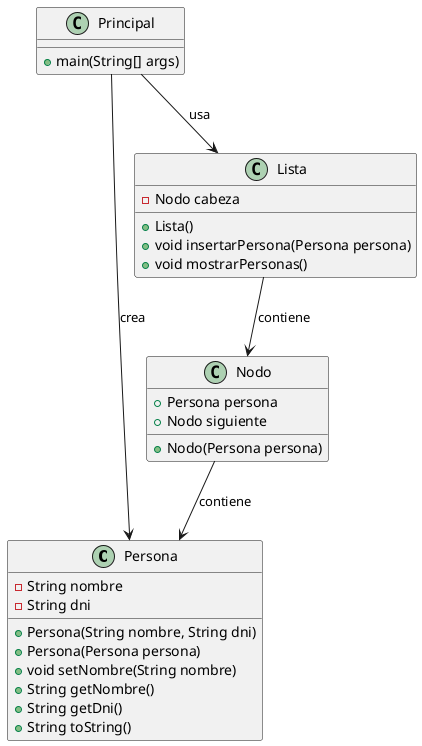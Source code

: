 @startuml
class Persona {
    - String nombre
    - String dni
    + Persona(String nombre, String dni)
    + Persona(Persona persona)
    + void setNombre(String nombre)
    + String getNombre()
    + String getDni()
    + String toString()
}

class Nodo {
    + Persona persona
    + Nodo siguiente
    + Nodo(Persona persona)
}

class Lista {
    - Nodo cabeza
    + Lista()
    + void insertarPersona(Persona persona)
    + void mostrarPersonas()
}

class Principal {
    + main(String[] args)
}

Principal --> Lista : "usa"
Lista --> Nodo : "contiene"
Nodo --> Persona : "contiene"
Principal --> Persona : crea

@enduml